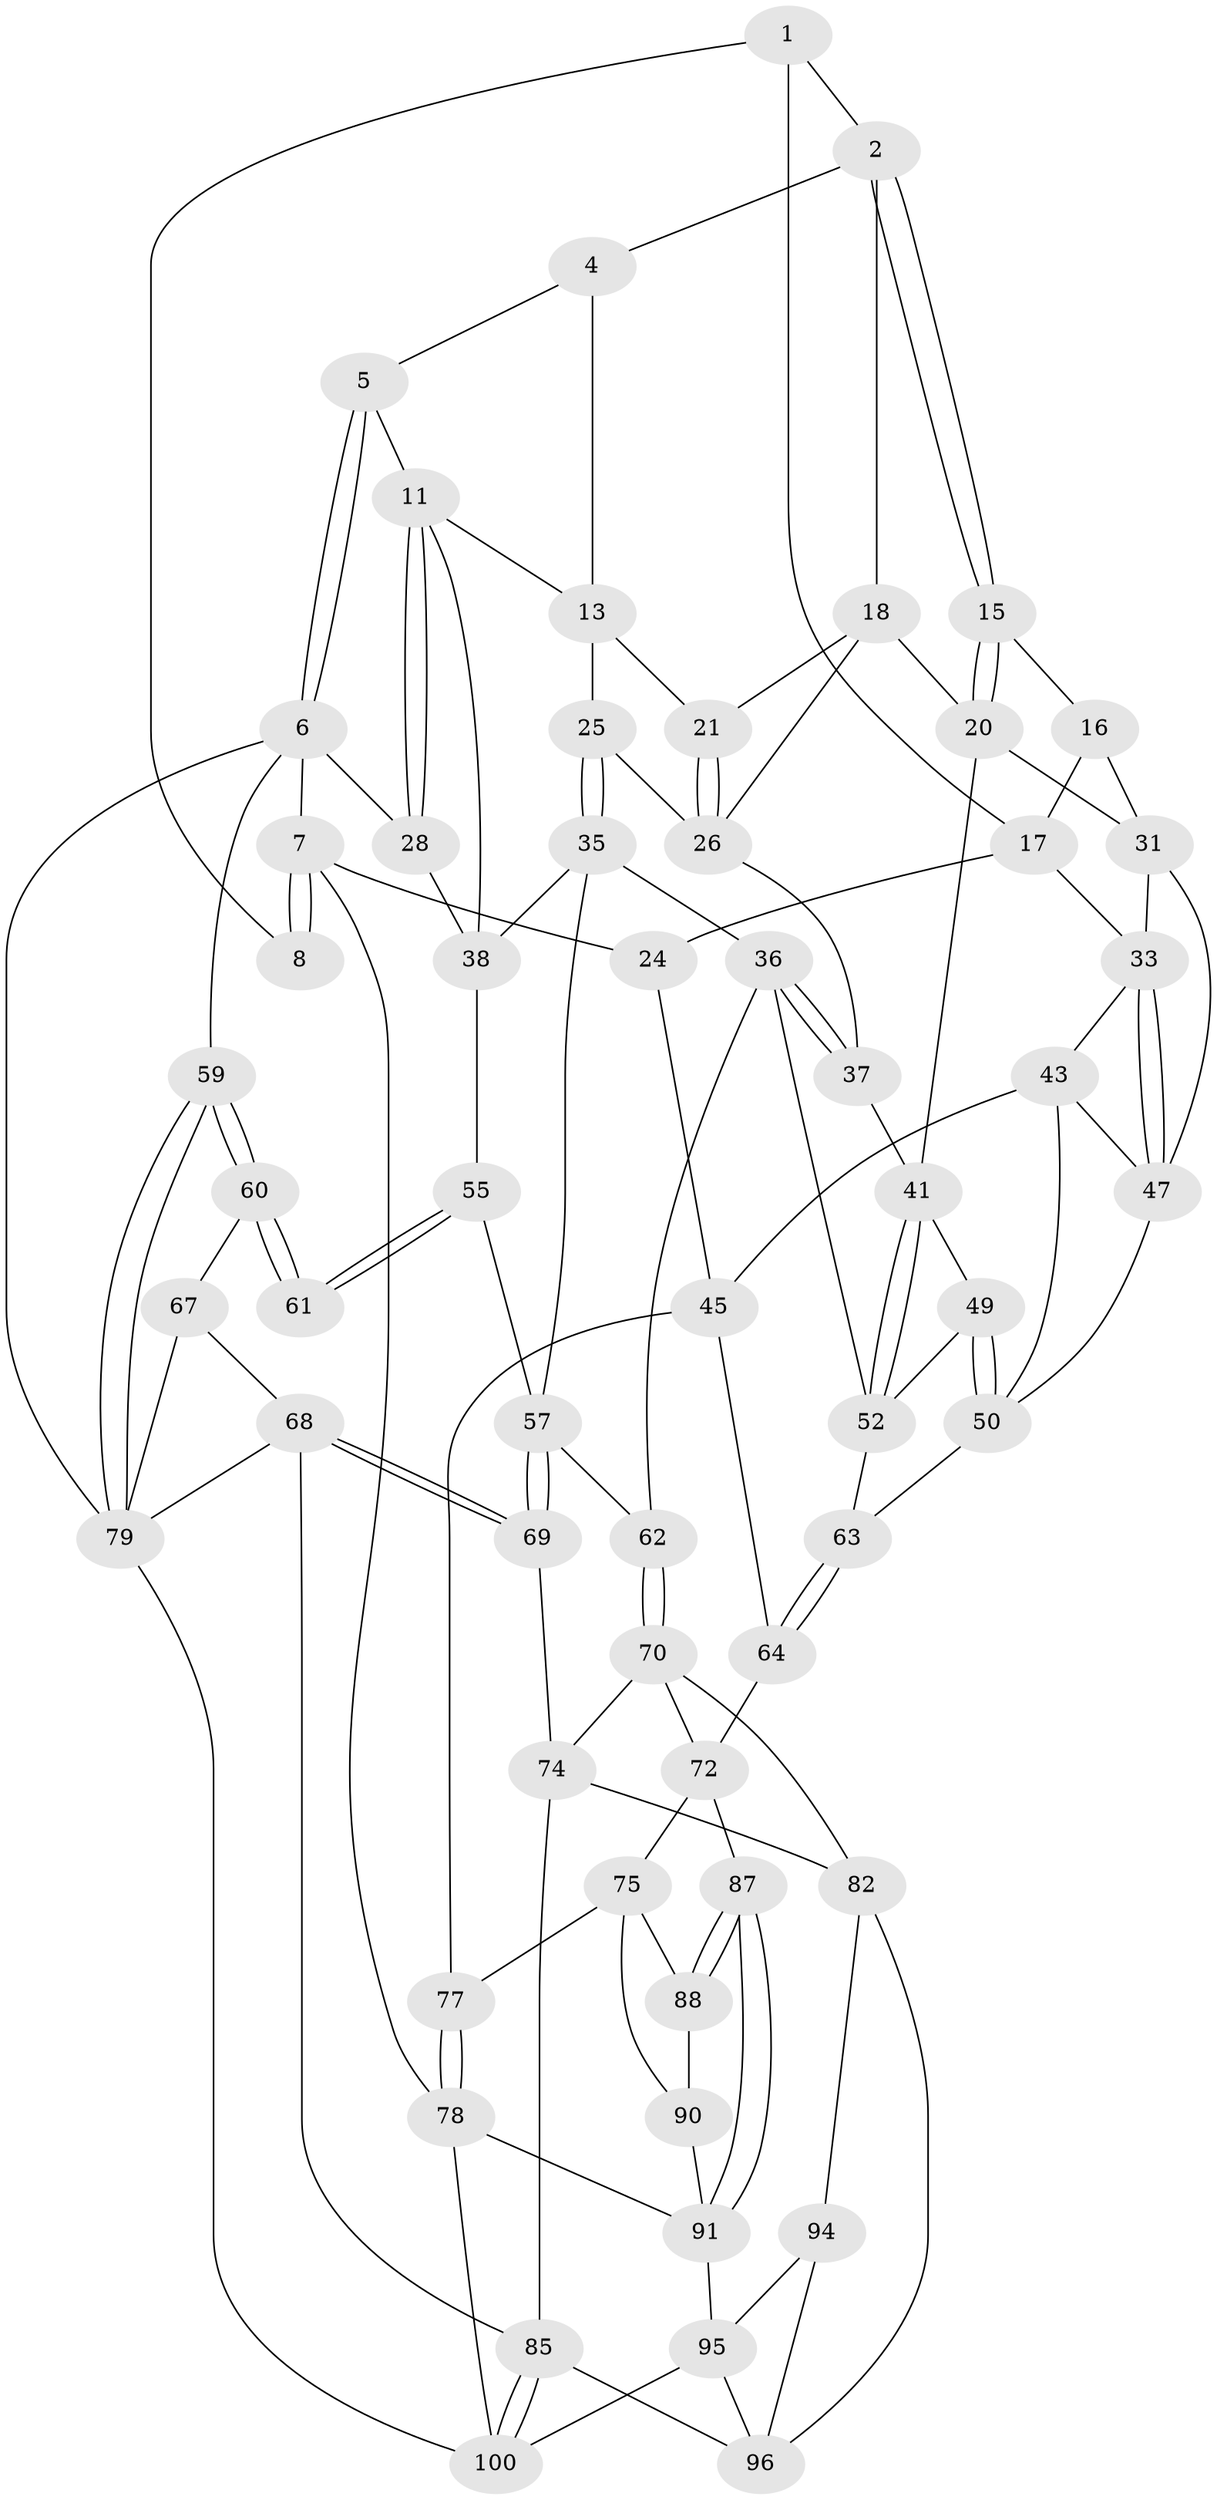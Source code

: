 // original degree distribution, {3: 0.019801980198019802, 4: 0.2376237623762376, 6: 0.2079207920792079, 5: 0.5346534653465347}
// Generated by graph-tools (version 1.1) at 2025/38/02/21/25 10:38:57]
// undirected, 60 vertices, 130 edges
graph export_dot {
graph [start="1"]
  node [color=gray90,style=filled];
  1 [pos="+0.23435318106546577+0",super="+9"];
  2 [pos="+0.3931949138937855+0",super="+3"];
  4 [pos="+0.5283336696621067+0"];
  5 [pos="+0.9165695860474304+0"];
  6 [pos="+1+0",super="+27"];
  7 [pos="+0+0",super="+22"];
  8 [pos="+0+0",super="+10"];
  11 [pos="+0.8385796758452967+0.08194161166609973",super="+12"];
  13 [pos="+0.6817257929772645+0.10898444864470415",super="+14"];
  15 [pos="+0.3022384704675628+0.07796088515864373"];
  16 [pos="+0.2349819855258215+0.1256492817066532"];
  17 [pos="+0.17527174537799875+0.13806948423638046",super="+23"];
  18 [pos="+0.4924715986888346+0.12617624491819843",super="+19"];
  20 [pos="+0.3784018675300512+0.18373749254372787",super="+30"];
  21 [pos="+0.551083954283955+0.1464397941457638"];
  24 [pos="+0+0.33749173500594626"];
  25 [pos="+0.6045391563363993+0.19711763757146017"];
  26 [pos="+0.5813494209215391+0.18069570617761183",super="+29"];
  28 [pos="+1+0.2385359348560396"];
  31 [pos="+0.3235857109244071+0.2773949957896852",super="+32"];
  33 [pos="+0.27485894092089674+0.26966338180487187",super="+34"];
  35 [pos="+0.6013484163286217+0.3388349974580343",super="+39"];
  36 [pos="+0.5788537798796156+0.3365762187123904",super="+54"];
  37 [pos="+0.5167805523784018+0.3196505167743943"];
  38 [pos="+0.7587736760842233+0.2938345466739319",super="+40"];
  41 [pos="+0.47322296018567983+0.3361352821858676",super="+42"];
  43 [pos="+0.17381407307120805+0.3398891236477395",super="+44"];
  45 [pos="+0.0577716244626249+0.4720613273378739",super="+46"];
  47 [pos="+0.2251512201413111+0.33363049898698055",super="+48"];
  49 [pos="+0.35024620305158893+0.43343185540666995"];
  50 [pos="+0.29014873128695534+0.40762700425997866",super="+51"];
  52 [pos="+0.4401764376579372+0.5318548218732075",super="+53"];
  55 [pos="+0.8214375277555804+0.39185381805712355",super="+56"];
  57 [pos="+0.686710146845522+0.5273701110130717",super="+58"];
  59 [pos="+1+0.5890025986576268"];
  60 [pos="+1+0.5857243289374477",super="+66"];
  61 [pos="+0.9146191369982659+0.48773382530152265",super="+65"];
  62 [pos="+0.462572749401484+0.5652116686754836"];
  63 [pos="+0.2690741861586686+0.5516310938500403"];
  64 [pos="+0.25169594084727914+0.5750063662561823"];
  67 [pos="+0.7735382199298342+0.6565762988240715"];
  68 [pos="+0.6925623702404514+0.6573946949078698",super="+84"];
  69 [pos="+0.6840906680200397+0.6530633369940673"];
  70 [pos="+0.46286813609068406+0.6044610181581583",super="+71"];
  72 [pos="+0.3494638979174823+0.7055533862162897",super="+73"];
  74 [pos="+0.6729435736203975+0.6576444069815413",super="+81"];
  75 [pos="+0.13387057510097858+0.7005258155182122",super="+76"];
  77 [pos="+0+0.5973070712458664"];
  78 [pos="+0+1",super="+98"];
  79 [pos="+1+0.6190898749412749",super="+80"];
  82 [pos="+0.5624515410032481+0.7691171916531526",super="+83"];
  85 [pos="+0.800039315348056+0.9557860886576678",super="+86"];
  87 [pos="+0.2502080192311714+0.7909620318367766"];
  88 [pos="+0.22749235618194086+0.7926134079732888",super="+89"];
  90 [pos="+0.05571753996265993+0.7764392760658628",super="+93"];
  91 [pos="+0.26640401642295275+0.9889355401170399",super="+92"];
  94 [pos="+0.40519949226727736+0.7672953111452633"];
  95 [pos="+0.3868036252820616+0.8173370519249762",super="+99"];
  96 [pos="+0.5271866443144124+0.9048439225567335",super="+97"];
  100 [pos="+0.8006573220007017+1",super="+101"];
  1 -- 2;
  1 -- 8;
  1 -- 17;
  2 -- 15;
  2 -- 15;
  2 -- 18;
  2 -- 4;
  4 -- 5;
  4 -- 13;
  5 -- 6;
  5 -- 6;
  5 -- 11;
  6 -- 7;
  6 -- 79;
  6 -- 59;
  6 -- 28;
  7 -- 8 [weight=2];
  7 -- 8;
  7 -- 78;
  7 -- 24;
  11 -- 28;
  11 -- 28;
  11 -- 13;
  11 -- 38;
  13 -- 25;
  13 -- 21;
  15 -- 16;
  15 -- 20;
  15 -- 20;
  16 -- 17;
  16 -- 31;
  17 -- 24;
  17 -- 33;
  18 -- 21;
  18 -- 26;
  18 -- 20;
  20 -- 31;
  20 -- 41;
  21 -- 26;
  21 -- 26;
  24 -- 45;
  25 -- 26;
  25 -- 35;
  25 -- 35;
  26 -- 37;
  28 -- 38;
  31 -- 33;
  31 -- 47;
  33 -- 47;
  33 -- 47;
  33 -- 43;
  35 -- 36;
  35 -- 57;
  35 -- 38;
  36 -- 37;
  36 -- 37;
  36 -- 62;
  36 -- 52;
  37 -- 41;
  38 -- 55;
  41 -- 52;
  41 -- 52;
  41 -- 49;
  43 -- 47;
  43 -- 45;
  43 -- 50;
  45 -- 64;
  45 -- 77;
  47 -- 50;
  49 -- 50;
  49 -- 50;
  49 -- 52;
  50 -- 63;
  52 -- 63;
  55 -- 61 [weight=2];
  55 -- 61;
  55 -- 57;
  57 -- 69;
  57 -- 69;
  57 -- 62;
  59 -- 60;
  59 -- 60;
  59 -- 79;
  59 -- 79;
  60 -- 61 [weight=2];
  60 -- 61;
  60 -- 67;
  62 -- 70;
  62 -- 70;
  63 -- 64;
  63 -- 64;
  64 -- 72;
  67 -- 68;
  67 -- 79;
  68 -- 69;
  68 -- 69;
  68 -- 85;
  68 -- 79;
  69 -- 74;
  70 -- 74;
  70 -- 72;
  70 -- 82;
  72 -- 87;
  72 -- 75;
  74 -- 82;
  74 -- 85;
  75 -- 88;
  75 -- 90;
  75 -- 77;
  77 -- 78;
  77 -- 78;
  78 -- 100 [weight=2];
  78 -- 91;
  79 -- 100;
  82 -- 96;
  82 -- 94;
  85 -- 100;
  85 -- 100;
  85 -- 96;
  87 -- 88;
  87 -- 88;
  87 -- 91;
  87 -- 91;
  88 -- 90 [weight=2];
  90 -- 91;
  91 -- 95;
  94 -- 95;
  94 -- 96;
  95 -- 96;
  95 -- 100;
}
